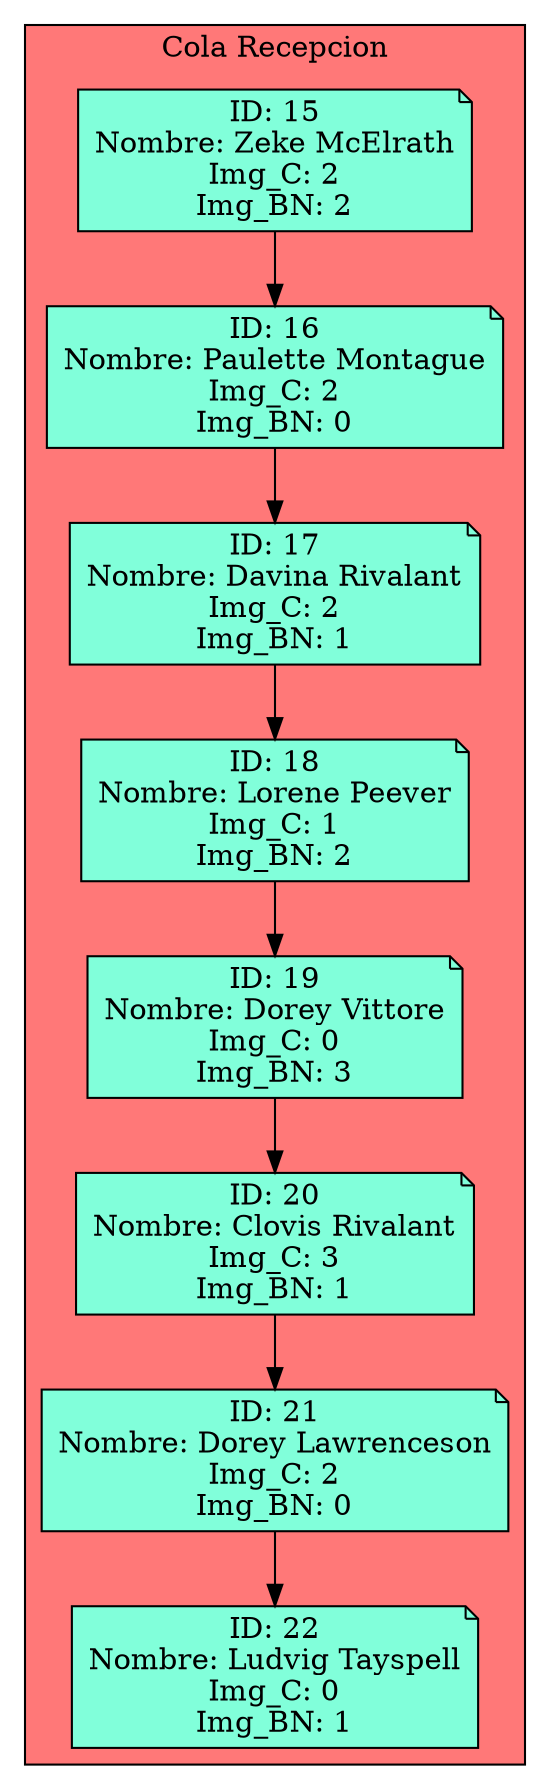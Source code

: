 digraph L {
node[shape=note fillcolor="#A181FF" style =filled]
subgraph cluster_p{
    label= " Cola Recepcion "
    bgcolor = "#FF7878"
Nodo1888442711[label="ID: 15
Nombre: Zeke McElrath
Img_C: 2
Img_BN: 2",fillcolor="#81FFDA"]
Nodo1780034814[label="ID: 16
Nombre: Paulette Montague
Img_C: 2
Img_BN: 0",fillcolor="#81FFDA"]
Nodo1360657223[label="ID: 17
Nombre: Davina Rivalant
Img_C: 2
Img_BN: 1",fillcolor="#81FFDA"]
Nodo1905485420[label="ID: 18
Nombre: Lorene Peever
Img_C: 1
Img_BN: 2",fillcolor="#81FFDA"]
Nodo1438098656[label="ID: 19
Nombre: Dorey Vittore
Img_C: 0
Img_BN: 3",fillcolor="#81FFDA"]
Nodo858952163[label="ID: 20
Nombre: Clovis Rivalant
Img_C: 3
Img_BN: 1",fillcolor="#81FFDA"]
Nodo1509791656[label="ID: 21
Nombre: Dorey Lawrenceson
Img_C: 2
Img_BN: 0",fillcolor="#81FFDA"]
Nodo257608164[label="ID: 22
Nombre: Ludvig Tayspell
Img_C: 0
Img_BN: 1",fillcolor="#81FFDA"]
Nodo1888442711 -> Nodo1780034814
Nodo1780034814 -> Nodo1360657223
Nodo1360657223 -> Nodo1905485420
Nodo1905485420 -> Nodo1438098656
Nodo1438098656 -> Nodo858952163
Nodo858952163 -> Nodo1509791656
Nodo1509791656 -> Nodo257608164
}}